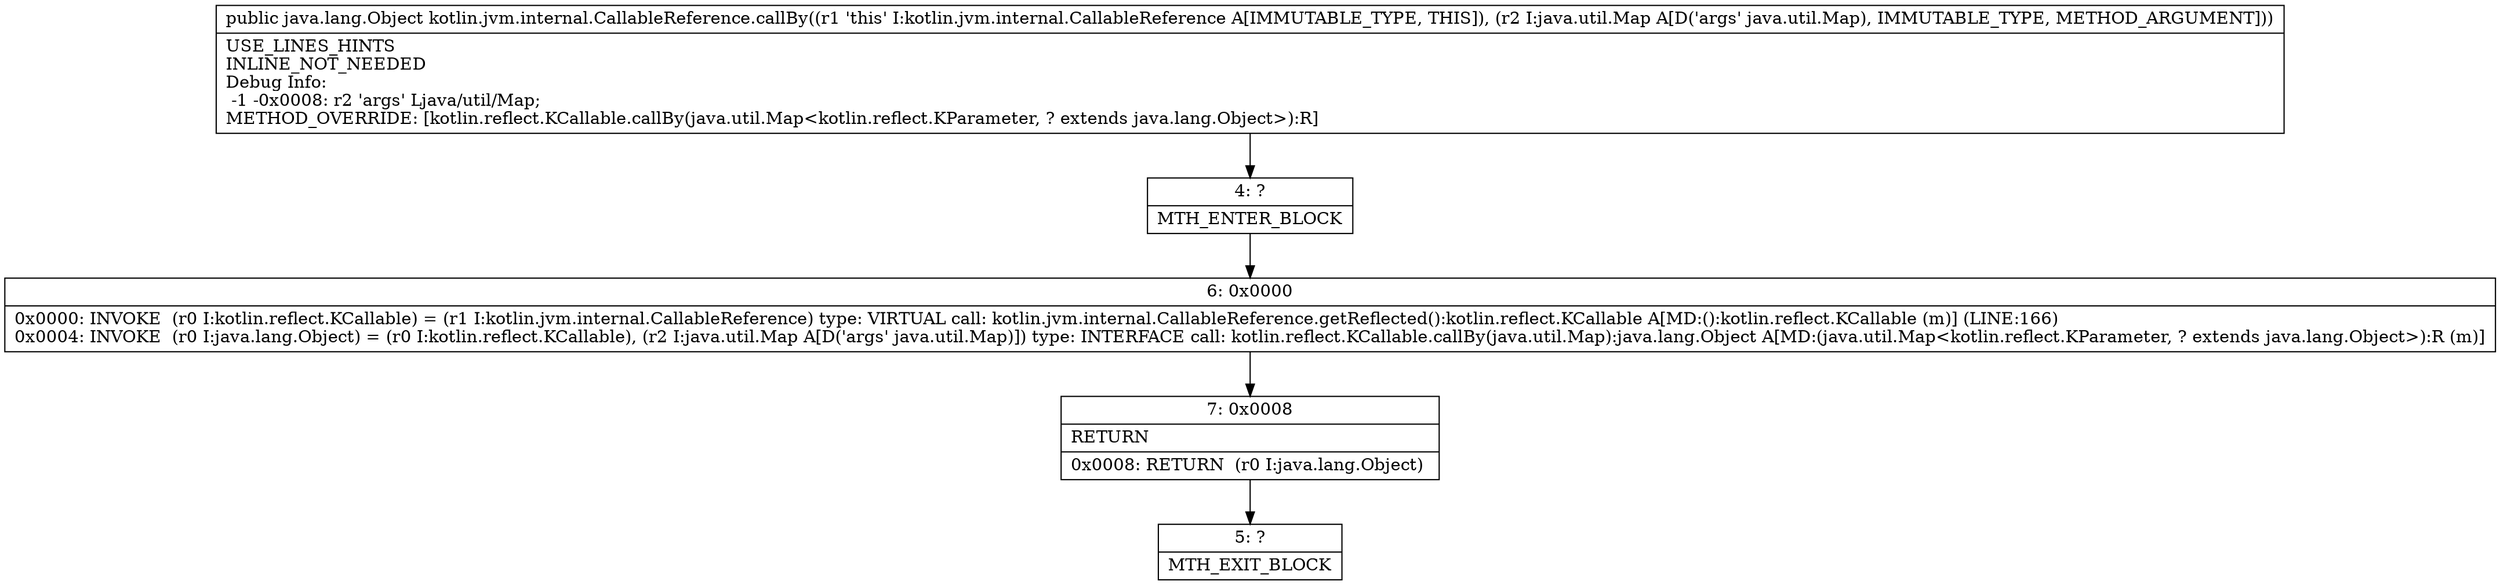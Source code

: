 digraph "CFG forkotlin.jvm.internal.CallableReference.callBy(Ljava\/util\/Map;)Ljava\/lang\/Object;" {
Node_4 [shape=record,label="{4\:\ ?|MTH_ENTER_BLOCK\l}"];
Node_6 [shape=record,label="{6\:\ 0x0000|0x0000: INVOKE  (r0 I:kotlin.reflect.KCallable) = (r1 I:kotlin.jvm.internal.CallableReference) type: VIRTUAL call: kotlin.jvm.internal.CallableReference.getReflected():kotlin.reflect.KCallable A[MD:():kotlin.reflect.KCallable (m)] (LINE:166)\l0x0004: INVOKE  (r0 I:java.lang.Object) = (r0 I:kotlin.reflect.KCallable), (r2 I:java.util.Map A[D('args' java.util.Map)]) type: INTERFACE call: kotlin.reflect.KCallable.callBy(java.util.Map):java.lang.Object A[MD:(java.util.Map\<kotlin.reflect.KParameter, ? extends java.lang.Object\>):R (m)]\l}"];
Node_7 [shape=record,label="{7\:\ 0x0008|RETURN\l|0x0008: RETURN  (r0 I:java.lang.Object) \l}"];
Node_5 [shape=record,label="{5\:\ ?|MTH_EXIT_BLOCK\l}"];
MethodNode[shape=record,label="{public java.lang.Object kotlin.jvm.internal.CallableReference.callBy((r1 'this' I:kotlin.jvm.internal.CallableReference A[IMMUTABLE_TYPE, THIS]), (r2 I:java.util.Map A[D('args' java.util.Map), IMMUTABLE_TYPE, METHOD_ARGUMENT]))  | USE_LINES_HINTS\lINLINE_NOT_NEEDED\lDebug Info:\l  \-1 \-0x0008: r2 'args' Ljava\/util\/Map;\lMETHOD_OVERRIDE: [kotlin.reflect.KCallable.callBy(java.util.Map\<kotlin.reflect.KParameter, ? extends java.lang.Object\>):R]\l}"];
MethodNode -> Node_4;Node_4 -> Node_6;
Node_6 -> Node_7;
Node_7 -> Node_5;
}

